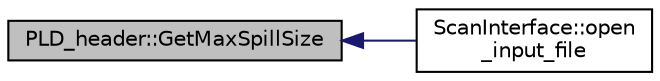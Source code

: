 digraph "PLD_header::GetMaxSpillSize"
{
  edge [fontname="Helvetica",fontsize="10",labelfontname="Helvetica",labelfontsize="10"];
  node [fontname="Helvetica",fontsize="10",shape=record];
  rankdir="LR";
  Node1 [label="PLD_header::GetMaxSpillSize",height=0.2,width=0.4,color="black", fillcolor="grey75", style="filled", fontcolor="black"];
  Node1 -> Node2 [dir="back",color="midnightblue",fontsize="10",style="solid",fontname="Helvetica"];
  Node2 [label="ScanInterface::open\l_input_file",height=0.2,width=0.4,color="black", fillcolor="white", style="filled",URL="$d7/dfc/class_scan_interface.html#a42f2cb63a5289a13b8bae2af420838a9",tooltip="Open a new binary input file for reading. "];
}
